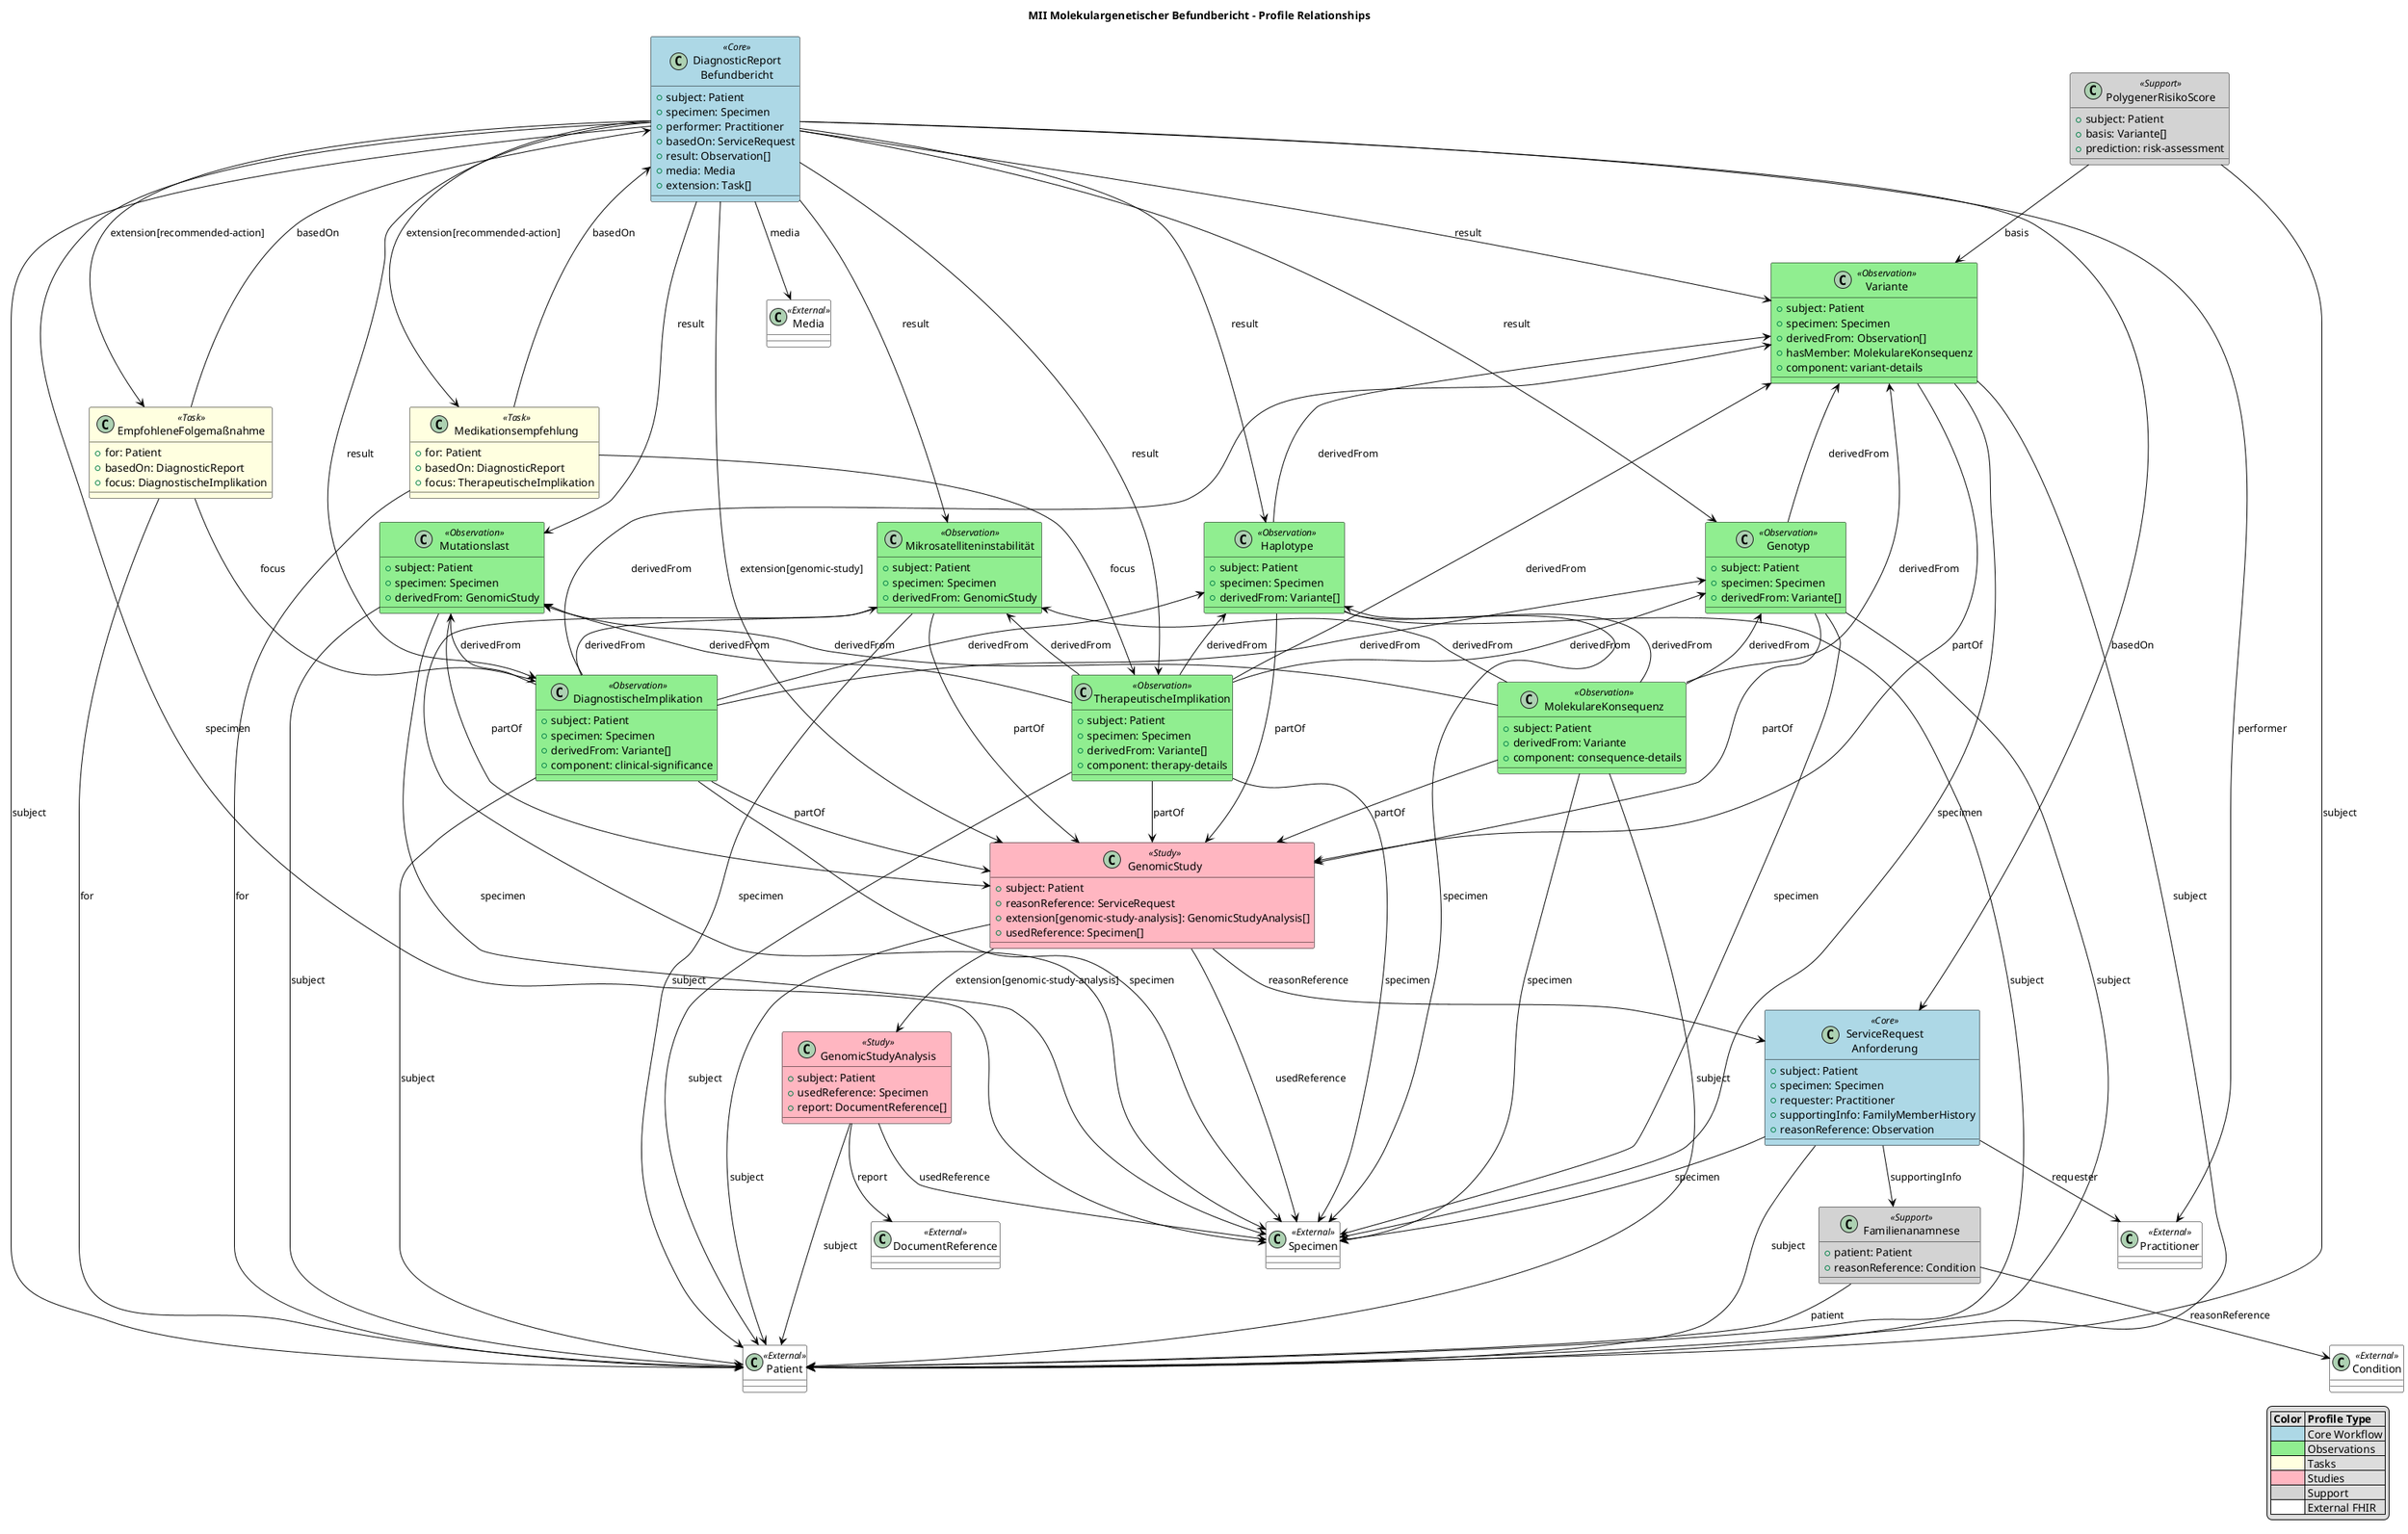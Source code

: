@startuml MII_MolGen_Profile_Relationships
!define RECTANGLE class
skinparam class {
    BackgroundColor<<Core>> LightBlue
    BackgroundColor<<Observation>> LightGreen
    BackgroundColor<<Task>> LightYellow
    BackgroundColor<<Study>> LightPink
    BackgroundColor<<Support>> LightGray
    BackgroundColor<<External>> White
    BorderColor Black
    ArrowColor Black
}

title MII Molekulargenetischer Befundbericht - Profile Relationships

' Core Workflow Profiles
RECTANGLE "ServiceRequest\nAnforderung" as SR <<Core>> {
    + subject: Patient
    + specimen: Specimen
    + requester: Practitioner
    + supportingInfo: FamilyMemberHistory
    + reasonReference: Observation
}

RECTANGLE "DiagnosticReport\nBefundbericht" as DR <<Core>> {
    + subject: Patient
    + specimen: Specimen
    + performer: Practitioner
    + basedOn: ServiceRequest
    + result: Observation[]
    + media: Media
    + extension: Task[]
}

' Genetic Finding Profiles
RECTANGLE "Variante" as VAR <<Observation>> {
    + subject: Patient
    + specimen: Specimen
    + derivedFrom: Observation[]
    + hasMember: MolekulareKonsequenz
    + component: variant-details
}

RECTANGLE "MolekulareKonsequenz" as MK <<Observation>> {
    + subject: Patient
    + derivedFrom: Variante
    + component: consequence-details
}

RECTANGLE "Genotyp" as GEN <<Observation>> {
    + subject: Patient
    + specimen: Specimen
    + derivedFrom: Variante[]
}

RECTANGLE "Haplotype" as HAP <<Observation>> {
    + subject: Patient
    + specimen: Specimen
    + derivedFrom: Variante[]
}

' Clinical Implication Profiles
RECTANGLE "DiagnostischeImplikation" as DI <<Observation>> {
    + subject: Patient
    + specimen: Specimen
    + derivedFrom: Variante[]
    + component: clinical-significance
}

RECTANGLE "TherapeutischeImplikation" as TI <<Observation>> {
    + subject: Patient
    + specimen: Specimen
    + derivedFrom: Variante[]
    + component: therapy-details
}

' Biomarker Profiles
RECTANGLE "Mutationslast" as TMB <<Observation>> {
    + subject: Patient
    + specimen: Specimen
    + derivedFrom: GenomicStudy
}

RECTANGLE "Mikrosatelliteninstabilität" as MSI <<Observation>> {
    + subject: Patient
    + specimen: Specimen
    + derivedFrom: GenomicStudy
}

RECTANGLE "PolygenerRisikoScore" as PRS <<Support>> {
    + subject: Patient
    + basis: Variante[]
    + prediction: risk-assessment
}

' Study Profiles
RECTANGLE "GenomicStudy" as GS <<Study>> {
    + subject: Patient
    + reasonReference: ServiceRequest
    + extension[genomic-study-analysis]: GenomicStudyAnalysis[]
    + usedReference: Specimen[]
}

RECTANGLE "GenomicStudyAnalysis" as GSA <<Study>> {
    + subject: Patient
    + usedReference: Specimen
    + report: DocumentReference[]
}

' Task Profiles
RECTANGLE "Medikationsempfehlung" as MED <<Task>> {
    + for: Patient
    + basedOn: DiagnosticReport
    + focus: TherapeutischeImplikation
}

RECTANGLE "EmpfohleneFolgemaßnahme" as FOL <<Task>> {
    + for: Patient
    + basedOn: DiagnosticReport
    + focus: DiagnostischeImplikation
}

' Support Profiles
RECTANGLE "Familienanamnese" as FAM <<Support>> {
    + patient: Patient
    + reasonReference: Condition
}

' External Resources
RECTANGLE "Patient" as PAT <<External>>
RECTANGLE "Practitioner" as PRAC <<External>>
RECTANGLE "Specimen" as SPEC <<External>>
RECTANGLE "Media" as MEDIA <<External>>
RECTANGLE "DocumentReference" as DOC <<External>>
RECTANGLE "Condition" as COND <<External>>

' Main Workflow Relationships
SR --> PAT : subject
SR --> SPEC : specimen
SR --> PRAC : requester
SR --> FAM : supportingInfo

DR --> PAT : subject
DR --> SPEC : specimen
DR --> PRAC : performer
DR --> SR : basedOn
DR --> MEDIA : media

' Result Relationships from DiagnosticReport
DR --> VAR : result
DR --> DI : result
DR --> TI : result
DR --> GEN : result
DR --> HAP : result
DR --> TMB : result
DR --> MSI : result
DR --> GS : extension[genomic-study]

' Task Relationships
DR --> MED : extension[recommended-action]
DR --> FOL : extension[recommended-action]
MED --> PAT : for
MED --> DR : basedOn
MED --> TI : focus
FOL --> PAT : for
FOL --> DR : basedOn
FOL --> DI : focus

' Variant Relationships
VAR --> PAT : subject
VAR --> SPEC : specimen
VAR --> GS : partOf

MK --> PAT : subject
MK --> SPEC : specimen
VAR <-- MK : derivedFrom
GEN <-- MK : derivedFrom
HAP <-- MK : derivedFrom
TMB <-- MK : derivedFrom
MSI <-- MK : derivedFrom
MK --> GS : partOf

' Genotype/Haplotype Relationships
GEN --> PAT : subject
GEN --> SPEC : specimen
VAR <-- GEN : derivedFrom
GEN --> GS : partOf

HAP --> PAT : subject
HAP --> SPEC : specimen
VAR <-- HAP : derivedFrom
HAP --> GS : partOf

' Implication Relationships
DI --> PAT : subject
DI --> SPEC : specimen
VAR <-- DI : derivedFrom
GEN <-- DI : derivedFrom
HAP <-- DI : derivedFrom
TMB <-- DI : derivedFrom
MSI <-- DI : derivedFrom
DI --> GS : partOf

TI --> PAT : subject
TI --> SPEC : specimen
VAR <-- TI : derivedFrom
GEN <-- TI : derivedFrom
HAP <-- TI : derivedFrom
TMB <-- TI : derivedFrom
MSI <-- TI : derivedFrom
TI --> GS : partOf

' Biomarker Relationships
TMB --> PAT : subject
TMB --> SPEC : specimen
TMB --> GS : partOf

MSI --> PAT : subject
MSI --> SPEC : specimen
MSI --> GS : partOf

PRS --> PAT : subject
PRS --> VAR : basis

' Study Relationships
GS --> PAT : subject
GS --> SR : reasonReference
GS --> GSA : extension[genomic-study-analysis]
GS --> SPEC : usedReference

GSA --> PAT : subject
GSA --> SPEC : usedReference
GSA --> DOC : report

' Family History Relationships
FAM --> PAT : patient
FAM --> COND : reasonReference

legend right
  |= Color |= Profile Type |
  | <#LightBlue> | Core Workflow |
  | <#LightGreen> | Observations |
  | <#LightYellow> | Tasks |
  | <#LightPink> | Studies |
  | <#LightGray> | Support |
  | <#White> | External FHIR |
endlegend

@enduml